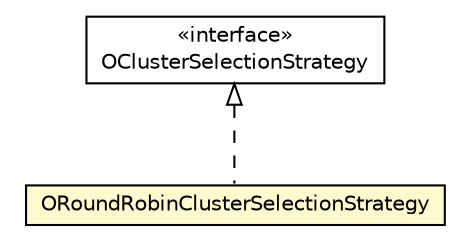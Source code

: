#!/usr/local/bin/dot
#
# Class diagram 
# Generated by UMLGraph version R5_6-24-gf6e263 (http://www.umlgraph.org/)
#

digraph G {
	edge [fontname="Helvetica",fontsize=10,labelfontname="Helvetica",labelfontsize=10];
	node [fontname="Helvetica",fontsize=10,shape=plaintext];
	nodesep=0.25;
	ranksep=0.5;
	// com.orientechnologies.orient.core.metadata.schema.clusterselection.ORoundRobinClusterSelectionStrategy
	c3197040 [label=<<table title="com.orientechnologies.orient.core.metadata.schema.clusterselection.ORoundRobinClusterSelectionStrategy" border="0" cellborder="1" cellspacing="0" cellpadding="2" port="p" bgcolor="lemonChiffon" href="./ORoundRobinClusterSelectionStrategy.html">
		<tr><td><table border="0" cellspacing="0" cellpadding="1">
<tr><td align="center" balign="center"> ORoundRobinClusterSelectionStrategy </td></tr>
		</table></td></tr>
		</table>>, URL="./ORoundRobinClusterSelectionStrategy.html", fontname="Helvetica", fontcolor="black", fontsize=10.0];
	// com.orientechnologies.orient.core.metadata.schema.clusterselection.OClusterSelectionStrategy
	c3197041 [label=<<table title="com.orientechnologies.orient.core.metadata.schema.clusterselection.OClusterSelectionStrategy" border="0" cellborder="1" cellspacing="0" cellpadding="2" port="p" href="./OClusterSelectionStrategy.html">
		<tr><td><table border="0" cellspacing="0" cellpadding="1">
<tr><td align="center" balign="center"> &#171;interface&#187; </td></tr>
<tr><td align="center" balign="center"> OClusterSelectionStrategy </td></tr>
		</table></td></tr>
		</table>>, URL="./OClusterSelectionStrategy.html", fontname="Helvetica", fontcolor="black", fontsize=10.0];
	//com.orientechnologies.orient.core.metadata.schema.clusterselection.ORoundRobinClusterSelectionStrategy implements com.orientechnologies.orient.core.metadata.schema.clusterselection.OClusterSelectionStrategy
	c3197041:p -> c3197040:p [dir=back,arrowtail=empty,style=dashed];
}

